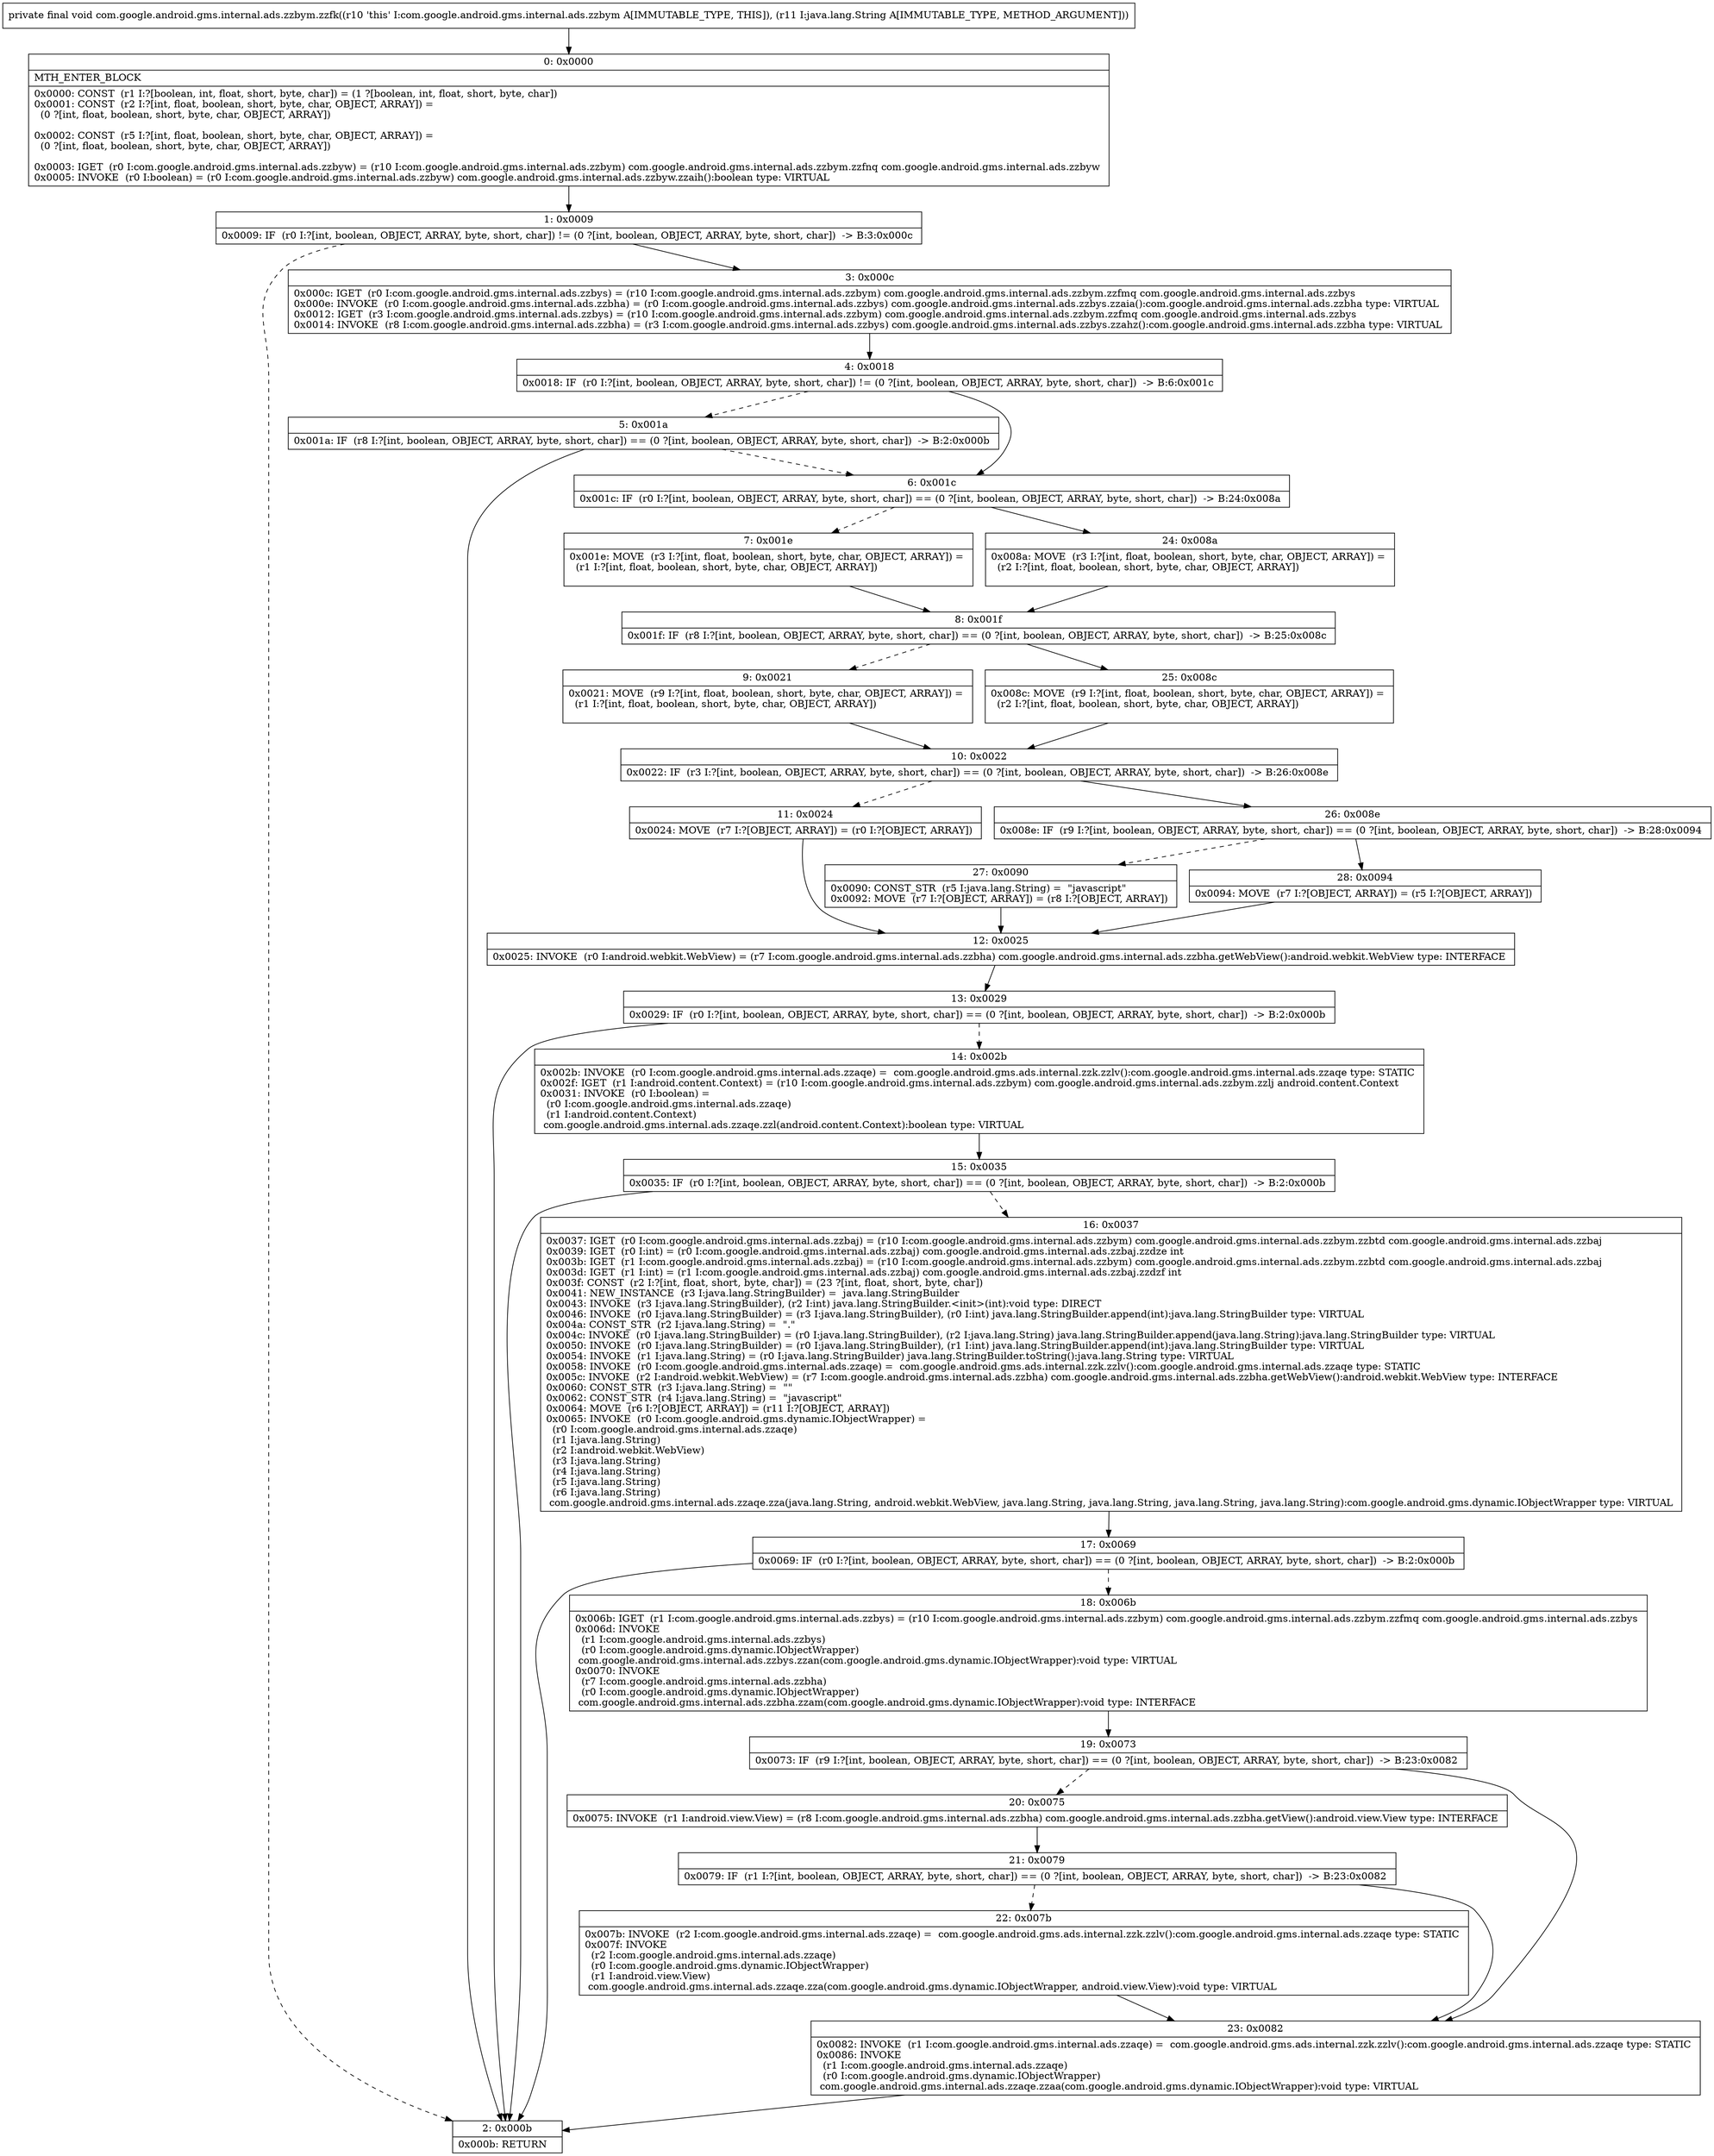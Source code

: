 digraph "CFG forcom.google.android.gms.internal.ads.zzbym.zzfk(Ljava\/lang\/String;)V" {
Node_0 [shape=record,label="{0\:\ 0x0000|MTH_ENTER_BLOCK\l|0x0000: CONST  (r1 I:?[boolean, int, float, short, byte, char]) = (1 ?[boolean, int, float, short, byte, char]) \l0x0001: CONST  (r2 I:?[int, float, boolean, short, byte, char, OBJECT, ARRAY]) = \l  (0 ?[int, float, boolean, short, byte, char, OBJECT, ARRAY])\l \l0x0002: CONST  (r5 I:?[int, float, boolean, short, byte, char, OBJECT, ARRAY]) = \l  (0 ?[int, float, boolean, short, byte, char, OBJECT, ARRAY])\l \l0x0003: IGET  (r0 I:com.google.android.gms.internal.ads.zzbyw) = (r10 I:com.google.android.gms.internal.ads.zzbym) com.google.android.gms.internal.ads.zzbym.zzfnq com.google.android.gms.internal.ads.zzbyw \l0x0005: INVOKE  (r0 I:boolean) = (r0 I:com.google.android.gms.internal.ads.zzbyw) com.google.android.gms.internal.ads.zzbyw.zzaih():boolean type: VIRTUAL \l}"];
Node_1 [shape=record,label="{1\:\ 0x0009|0x0009: IF  (r0 I:?[int, boolean, OBJECT, ARRAY, byte, short, char]) != (0 ?[int, boolean, OBJECT, ARRAY, byte, short, char])  \-\> B:3:0x000c \l}"];
Node_2 [shape=record,label="{2\:\ 0x000b|0x000b: RETURN   \l}"];
Node_3 [shape=record,label="{3\:\ 0x000c|0x000c: IGET  (r0 I:com.google.android.gms.internal.ads.zzbys) = (r10 I:com.google.android.gms.internal.ads.zzbym) com.google.android.gms.internal.ads.zzbym.zzfmq com.google.android.gms.internal.ads.zzbys \l0x000e: INVOKE  (r0 I:com.google.android.gms.internal.ads.zzbha) = (r0 I:com.google.android.gms.internal.ads.zzbys) com.google.android.gms.internal.ads.zzbys.zzaia():com.google.android.gms.internal.ads.zzbha type: VIRTUAL \l0x0012: IGET  (r3 I:com.google.android.gms.internal.ads.zzbys) = (r10 I:com.google.android.gms.internal.ads.zzbym) com.google.android.gms.internal.ads.zzbym.zzfmq com.google.android.gms.internal.ads.zzbys \l0x0014: INVOKE  (r8 I:com.google.android.gms.internal.ads.zzbha) = (r3 I:com.google.android.gms.internal.ads.zzbys) com.google.android.gms.internal.ads.zzbys.zzahz():com.google.android.gms.internal.ads.zzbha type: VIRTUAL \l}"];
Node_4 [shape=record,label="{4\:\ 0x0018|0x0018: IF  (r0 I:?[int, boolean, OBJECT, ARRAY, byte, short, char]) != (0 ?[int, boolean, OBJECT, ARRAY, byte, short, char])  \-\> B:6:0x001c \l}"];
Node_5 [shape=record,label="{5\:\ 0x001a|0x001a: IF  (r8 I:?[int, boolean, OBJECT, ARRAY, byte, short, char]) == (0 ?[int, boolean, OBJECT, ARRAY, byte, short, char])  \-\> B:2:0x000b \l}"];
Node_6 [shape=record,label="{6\:\ 0x001c|0x001c: IF  (r0 I:?[int, boolean, OBJECT, ARRAY, byte, short, char]) == (0 ?[int, boolean, OBJECT, ARRAY, byte, short, char])  \-\> B:24:0x008a \l}"];
Node_7 [shape=record,label="{7\:\ 0x001e|0x001e: MOVE  (r3 I:?[int, float, boolean, short, byte, char, OBJECT, ARRAY]) = \l  (r1 I:?[int, float, boolean, short, byte, char, OBJECT, ARRAY])\l \l}"];
Node_8 [shape=record,label="{8\:\ 0x001f|0x001f: IF  (r8 I:?[int, boolean, OBJECT, ARRAY, byte, short, char]) == (0 ?[int, boolean, OBJECT, ARRAY, byte, short, char])  \-\> B:25:0x008c \l}"];
Node_9 [shape=record,label="{9\:\ 0x0021|0x0021: MOVE  (r9 I:?[int, float, boolean, short, byte, char, OBJECT, ARRAY]) = \l  (r1 I:?[int, float, boolean, short, byte, char, OBJECT, ARRAY])\l \l}"];
Node_10 [shape=record,label="{10\:\ 0x0022|0x0022: IF  (r3 I:?[int, boolean, OBJECT, ARRAY, byte, short, char]) == (0 ?[int, boolean, OBJECT, ARRAY, byte, short, char])  \-\> B:26:0x008e \l}"];
Node_11 [shape=record,label="{11\:\ 0x0024|0x0024: MOVE  (r7 I:?[OBJECT, ARRAY]) = (r0 I:?[OBJECT, ARRAY]) \l}"];
Node_12 [shape=record,label="{12\:\ 0x0025|0x0025: INVOKE  (r0 I:android.webkit.WebView) = (r7 I:com.google.android.gms.internal.ads.zzbha) com.google.android.gms.internal.ads.zzbha.getWebView():android.webkit.WebView type: INTERFACE \l}"];
Node_13 [shape=record,label="{13\:\ 0x0029|0x0029: IF  (r0 I:?[int, boolean, OBJECT, ARRAY, byte, short, char]) == (0 ?[int, boolean, OBJECT, ARRAY, byte, short, char])  \-\> B:2:0x000b \l}"];
Node_14 [shape=record,label="{14\:\ 0x002b|0x002b: INVOKE  (r0 I:com.google.android.gms.internal.ads.zzaqe) =  com.google.android.gms.ads.internal.zzk.zzlv():com.google.android.gms.internal.ads.zzaqe type: STATIC \l0x002f: IGET  (r1 I:android.content.Context) = (r10 I:com.google.android.gms.internal.ads.zzbym) com.google.android.gms.internal.ads.zzbym.zzlj android.content.Context \l0x0031: INVOKE  (r0 I:boolean) = \l  (r0 I:com.google.android.gms.internal.ads.zzaqe)\l  (r1 I:android.content.Context)\l com.google.android.gms.internal.ads.zzaqe.zzl(android.content.Context):boolean type: VIRTUAL \l}"];
Node_15 [shape=record,label="{15\:\ 0x0035|0x0035: IF  (r0 I:?[int, boolean, OBJECT, ARRAY, byte, short, char]) == (0 ?[int, boolean, OBJECT, ARRAY, byte, short, char])  \-\> B:2:0x000b \l}"];
Node_16 [shape=record,label="{16\:\ 0x0037|0x0037: IGET  (r0 I:com.google.android.gms.internal.ads.zzbaj) = (r10 I:com.google.android.gms.internal.ads.zzbym) com.google.android.gms.internal.ads.zzbym.zzbtd com.google.android.gms.internal.ads.zzbaj \l0x0039: IGET  (r0 I:int) = (r0 I:com.google.android.gms.internal.ads.zzbaj) com.google.android.gms.internal.ads.zzbaj.zzdze int \l0x003b: IGET  (r1 I:com.google.android.gms.internal.ads.zzbaj) = (r10 I:com.google.android.gms.internal.ads.zzbym) com.google.android.gms.internal.ads.zzbym.zzbtd com.google.android.gms.internal.ads.zzbaj \l0x003d: IGET  (r1 I:int) = (r1 I:com.google.android.gms.internal.ads.zzbaj) com.google.android.gms.internal.ads.zzbaj.zzdzf int \l0x003f: CONST  (r2 I:?[int, float, short, byte, char]) = (23 ?[int, float, short, byte, char]) \l0x0041: NEW_INSTANCE  (r3 I:java.lang.StringBuilder) =  java.lang.StringBuilder \l0x0043: INVOKE  (r3 I:java.lang.StringBuilder), (r2 I:int) java.lang.StringBuilder.\<init\>(int):void type: DIRECT \l0x0046: INVOKE  (r0 I:java.lang.StringBuilder) = (r3 I:java.lang.StringBuilder), (r0 I:int) java.lang.StringBuilder.append(int):java.lang.StringBuilder type: VIRTUAL \l0x004a: CONST_STR  (r2 I:java.lang.String) =  \".\" \l0x004c: INVOKE  (r0 I:java.lang.StringBuilder) = (r0 I:java.lang.StringBuilder), (r2 I:java.lang.String) java.lang.StringBuilder.append(java.lang.String):java.lang.StringBuilder type: VIRTUAL \l0x0050: INVOKE  (r0 I:java.lang.StringBuilder) = (r0 I:java.lang.StringBuilder), (r1 I:int) java.lang.StringBuilder.append(int):java.lang.StringBuilder type: VIRTUAL \l0x0054: INVOKE  (r1 I:java.lang.String) = (r0 I:java.lang.StringBuilder) java.lang.StringBuilder.toString():java.lang.String type: VIRTUAL \l0x0058: INVOKE  (r0 I:com.google.android.gms.internal.ads.zzaqe) =  com.google.android.gms.ads.internal.zzk.zzlv():com.google.android.gms.internal.ads.zzaqe type: STATIC \l0x005c: INVOKE  (r2 I:android.webkit.WebView) = (r7 I:com.google.android.gms.internal.ads.zzbha) com.google.android.gms.internal.ads.zzbha.getWebView():android.webkit.WebView type: INTERFACE \l0x0060: CONST_STR  (r3 I:java.lang.String) =  \"\" \l0x0062: CONST_STR  (r4 I:java.lang.String) =  \"javascript\" \l0x0064: MOVE  (r6 I:?[OBJECT, ARRAY]) = (r11 I:?[OBJECT, ARRAY]) \l0x0065: INVOKE  (r0 I:com.google.android.gms.dynamic.IObjectWrapper) = \l  (r0 I:com.google.android.gms.internal.ads.zzaqe)\l  (r1 I:java.lang.String)\l  (r2 I:android.webkit.WebView)\l  (r3 I:java.lang.String)\l  (r4 I:java.lang.String)\l  (r5 I:java.lang.String)\l  (r6 I:java.lang.String)\l com.google.android.gms.internal.ads.zzaqe.zza(java.lang.String, android.webkit.WebView, java.lang.String, java.lang.String, java.lang.String, java.lang.String):com.google.android.gms.dynamic.IObjectWrapper type: VIRTUAL \l}"];
Node_17 [shape=record,label="{17\:\ 0x0069|0x0069: IF  (r0 I:?[int, boolean, OBJECT, ARRAY, byte, short, char]) == (0 ?[int, boolean, OBJECT, ARRAY, byte, short, char])  \-\> B:2:0x000b \l}"];
Node_18 [shape=record,label="{18\:\ 0x006b|0x006b: IGET  (r1 I:com.google.android.gms.internal.ads.zzbys) = (r10 I:com.google.android.gms.internal.ads.zzbym) com.google.android.gms.internal.ads.zzbym.zzfmq com.google.android.gms.internal.ads.zzbys \l0x006d: INVOKE  \l  (r1 I:com.google.android.gms.internal.ads.zzbys)\l  (r0 I:com.google.android.gms.dynamic.IObjectWrapper)\l com.google.android.gms.internal.ads.zzbys.zzan(com.google.android.gms.dynamic.IObjectWrapper):void type: VIRTUAL \l0x0070: INVOKE  \l  (r7 I:com.google.android.gms.internal.ads.zzbha)\l  (r0 I:com.google.android.gms.dynamic.IObjectWrapper)\l com.google.android.gms.internal.ads.zzbha.zzam(com.google.android.gms.dynamic.IObjectWrapper):void type: INTERFACE \l}"];
Node_19 [shape=record,label="{19\:\ 0x0073|0x0073: IF  (r9 I:?[int, boolean, OBJECT, ARRAY, byte, short, char]) == (0 ?[int, boolean, OBJECT, ARRAY, byte, short, char])  \-\> B:23:0x0082 \l}"];
Node_20 [shape=record,label="{20\:\ 0x0075|0x0075: INVOKE  (r1 I:android.view.View) = (r8 I:com.google.android.gms.internal.ads.zzbha) com.google.android.gms.internal.ads.zzbha.getView():android.view.View type: INTERFACE \l}"];
Node_21 [shape=record,label="{21\:\ 0x0079|0x0079: IF  (r1 I:?[int, boolean, OBJECT, ARRAY, byte, short, char]) == (0 ?[int, boolean, OBJECT, ARRAY, byte, short, char])  \-\> B:23:0x0082 \l}"];
Node_22 [shape=record,label="{22\:\ 0x007b|0x007b: INVOKE  (r2 I:com.google.android.gms.internal.ads.zzaqe) =  com.google.android.gms.ads.internal.zzk.zzlv():com.google.android.gms.internal.ads.zzaqe type: STATIC \l0x007f: INVOKE  \l  (r2 I:com.google.android.gms.internal.ads.zzaqe)\l  (r0 I:com.google.android.gms.dynamic.IObjectWrapper)\l  (r1 I:android.view.View)\l com.google.android.gms.internal.ads.zzaqe.zza(com.google.android.gms.dynamic.IObjectWrapper, android.view.View):void type: VIRTUAL \l}"];
Node_23 [shape=record,label="{23\:\ 0x0082|0x0082: INVOKE  (r1 I:com.google.android.gms.internal.ads.zzaqe) =  com.google.android.gms.ads.internal.zzk.zzlv():com.google.android.gms.internal.ads.zzaqe type: STATIC \l0x0086: INVOKE  \l  (r1 I:com.google.android.gms.internal.ads.zzaqe)\l  (r0 I:com.google.android.gms.dynamic.IObjectWrapper)\l com.google.android.gms.internal.ads.zzaqe.zzaa(com.google.android.gms.dynamic.IObjectWrapper):void type: VIRTUAL \l}"];
Node_24 [shape=record,label="{24\:\ 0x008a|0x008a: MOVE  (r3 I:?[int, float, boolean, short, byte, char, OBJECT, ARRAY]) = \l  (r2 I:?[int, float, boolean, short, byte, char, OBJECT, ARRAY])\l \l}"];
Node_25 [shape=record,label="{25\:\ 0x008c|0x008c: MOVE  (r9 I:?[int, float, boolean, short, byte, char, OBJECT, ARRAY]) = \l  (r2 I:?[int, float, boolean, short, byte, char, OBJECT, ARRAY])\l \l}"];
Node_26 [shape=record,label="{26\:\ 0x008e|0x008e: IF  (r9 I:?[int, boolean, OBJECT, ARRAY, byte, short, char]) == (0 ?[int, boolean, OBJECT, ARRAY, byte, short, char])  \-\> B:28:0x0094 \l}"];
Node_27 [shape=record,label="{27\:\ 0x0090|0x0090: CONST_STR  (r5 I:java.lang.String) =  \"javascript\" \l0x0092: MOVE  (r7 I:?[OBJECT, ARRAY]) = (r8 I:?[OBJECT, ARRAY]) \l}"];
Node_28 [shape=record,label="{28\:\ 0x0094|0x0094: MOVE  (r7 I:?[OBJECT, ARRAY]) = (r5 I:?[OBJECT, ARRAY]) \l}"];
MethodNode[shape=record,label="{private final void com.google.android.gms.internal.ads.zzbym.zzfk((r10 'this' I:com.google.android.gms.internal.ads.zzbym A[IMMUTABLE_TYPE, THIS]), (r11 I:java.lang.String A[IMMUTABLE_TYPE, METHOD_ARGUMENT])) }"];
MethodNode -> Node_0;
Node_0 -> Node_1;
Node_1 -> Node_2[style=dashed];
Node_1 -> Node_3;
Node_3 -> Node_4;
Node_4 -> Node_5[style=dashed];
Node_4 -> Node_6;
Node_5 -> Node_2;
Node_5 -> Node_6[style=dashed];
Node_6 -> Node_7[style=dashed];
Node_6 -> Node_24;
Node_7 -> Node_8;
Node_8 -> Node_9[style=dashed];
Node_8 -> Node_25;
Node_9 -> Node_10;
Node_10 -> Node_11[style=dashed];
Node_10 -> Node_26;
Node_11 -> Node_12;
Node_12 -> Node_13;
Node_13 -> Node_2;
Node_13 -> Node_14[style=dashed];
Node_14 -> Node_15;
Node_15 -> Node_2;
Node_15 -> Node_16[style=dashed];
Node_16 -> Node_17;
Node_17 -> Node_2;
Node_17 -> Node_18[style=dashed];
Node_18 -> Node_19;
Node_19 -> Node_20[style=dashed];
Node_19 -> Node_23;
Node_20 -> Node_21;
Node_21 -> Node_22[style=dashed];
Node_21 -> Node_23;
Node_22 -> Node_23;
Node_23 -> Node_2;
Node_24 -> Node_8;
Node_25 -> Node_10;
Node_26 -> Node_27[style=dashed];
Node_26 -> Node_28;
Node_27 -> Node_12;
Node_28 -> Node_12;
}

